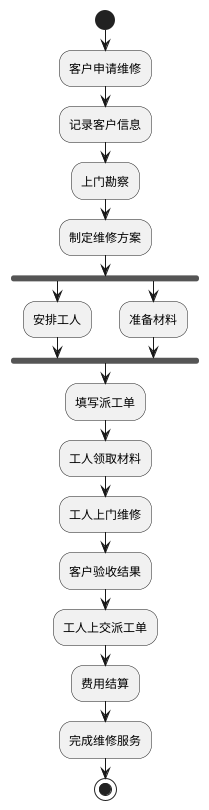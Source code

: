 @startuml
start
:客户申请维修;
:记录客户信息;
:上门勘察;
:制定维修方案;
fork
  :安排工人;
fork again
:准备材料;
endfork
:填写派工单;
:工人领取材料;
:工人上门维修;
:客户验收结果;
:工人上交派工单;
:费用结算;
:完成维修服务;
stop
@enduml